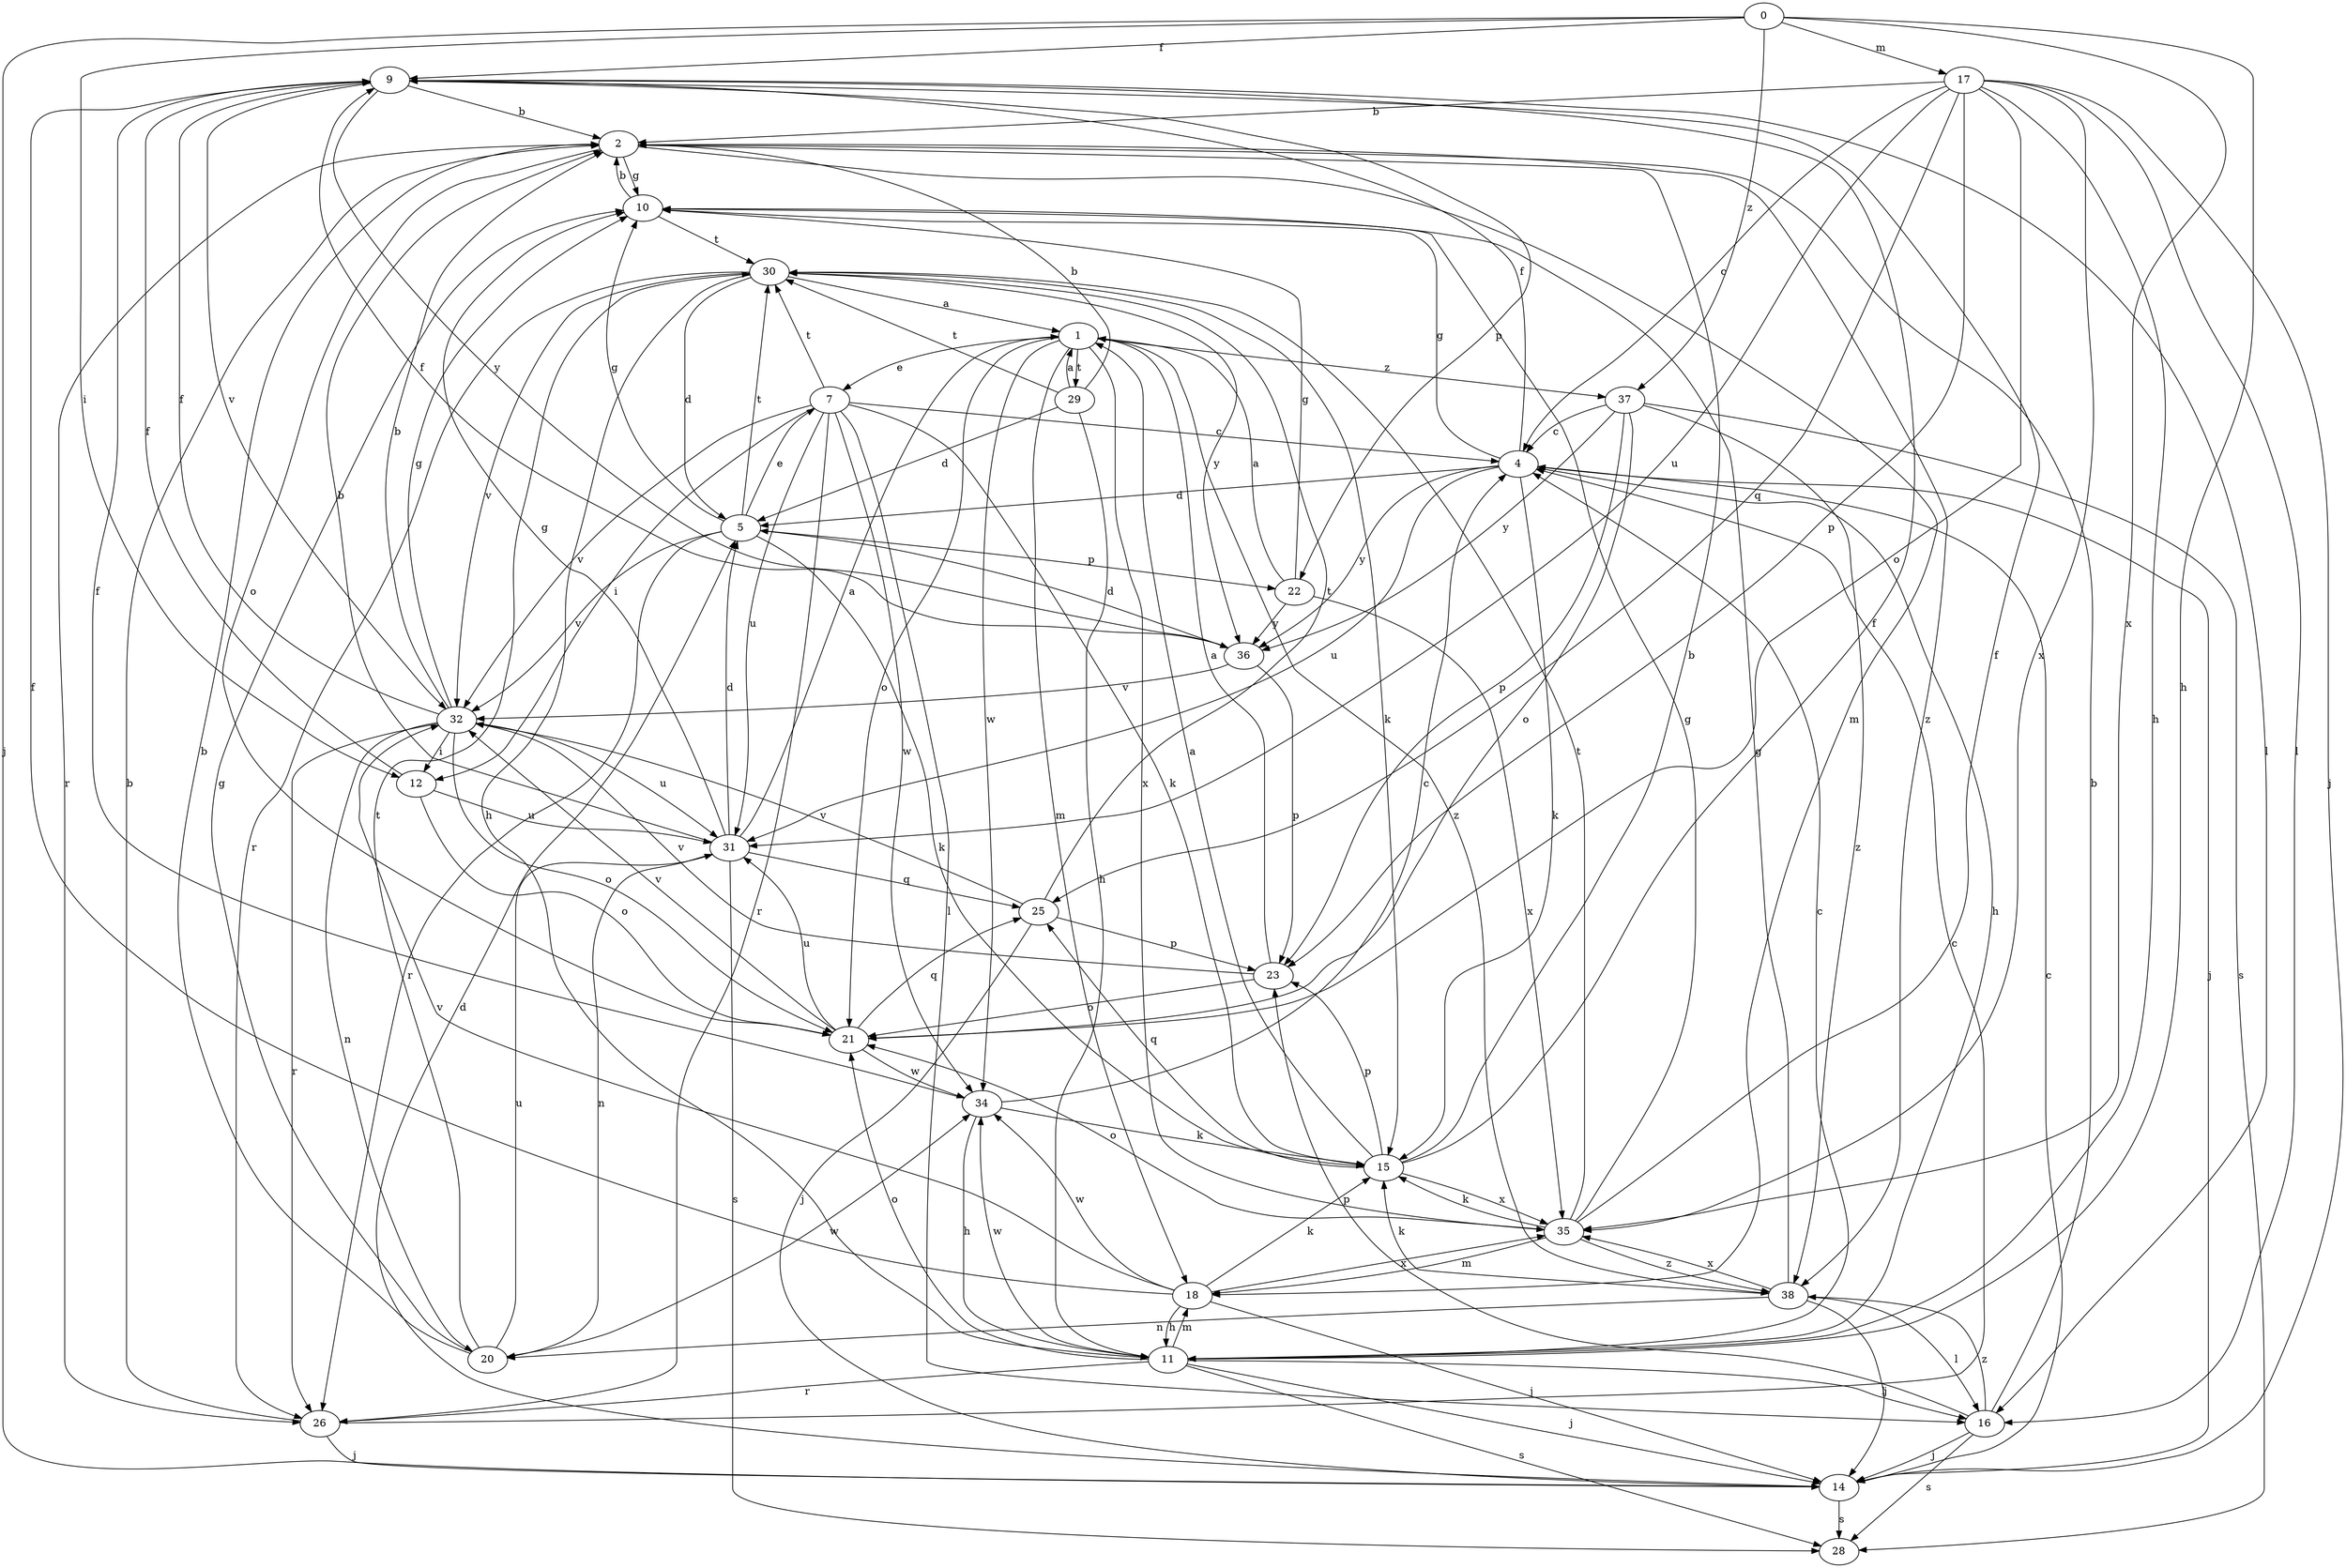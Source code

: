 strict digraph  {
0;
1;
2;
4;
5;
7;
9;
10;
11;
12;
14;
15;
16;
17;
18;
20;
21;
22;
23;
25;
26;
28;
29;
30;
31;
32;
34;
35;
36;
37;
38;
0 -> 9  [label=f];
0 -> 11  [label=h];
0 -> 12  [label=i];
0 -> 14  [label=j];
0 -> 17  [label=m];
0 -> 35  [label=x];
0 -> 37  [label=z];
1 -> 7  [label=e];
1 -> 18  [label=m];
1 -> 21  [label=o];
1 -> 29  [label=t];
1 -> 34  [label=w];
1 -> 35  [label=x];
1 -> 37  [label=z];
1 -> 38  [label=z];
2 -> 10  [label=g];
2 -> 18  [label=m];
2 -> 21  [label=o];
2 -> 26  [label=r];
2 -> 38  [label=z];
4 -> 5  [label=d];
4 -> 9  [label=f];
4 -> 10  [label=g];
4 -> 11  [label=h];
4 -> 14  [label=j];
4 -> 15  [label=k];
4 -> 31  [label=u];
4 -> 36  [label=y];
5 -> 7  [label=e];
5 -> 10  [label=g];
5 -> 15  [label=k];
5 -> 22  [label=p];
5 -> 26  [label=r];
5 -> 30  [label=t];
5 -> 32  [label=v];
7 -> 4  [label=c];
7 -> 12  [label=i];
7 -> 15  [label=k];
7 -> 16  [label=l];
7 -> 26  [label=r];
7 -> 30  [label=t];
7 -> 31  [label=u];
7 -> 32  [label=v];
7 -> 34  [label=w];
9 -> 2  [label=b];
9 -> 16  [label=l];
9 -> 22  [label=p];
9 -> 32  [label=v];
9 -> 36  [label=y];
10 -> 2  [label=b];
10 -> 30  [label=t];
11 -> 4  [label=c];
11 -> 14  [label=j];
11 -> 16  [label=l];
11 -> 18  [label=m];
11 -> 21  [label=o];
11 -> 26  [label=r];
11 -> 28  [label=s];
11 -> 34  [label=w];
12 -> 9  [label=f];
12 -> 21  [label=o];
12 -> 31  [label=u];
14 -> 4  [label=c];
14 -> 5  [label=d];
14 -> 28  [label=s];
15 -> 1  [label=a];
15 -> 2  [label=b];
15 -> 9  [label=f];
15 -> 23  [label=p];
15 -> 25  [label=q];
15 -> 35  [label=x];
16 -> 2  [label=b];
16 -> 14  [label=j];
16 -> 23  [label=p];
16 -> 28  [label=s];
16 -> 38  [label=z];
17 -> 2  [label=b];
17 -> 4  [label=c];
17 -> 11  [label=h];
17 -> 14  [label=j];
17 -> 16  [label=l];
17 -> 21  [label=o];
17 -> 23  [label=p];
17 -> 25  [label=q];
17 -> 31  [label=u];
17 -> 35  [label=x];
18 -> 9  [label=f];
18 -> 11  [label=h];
18 -> 14  [label=j];
18 -> 15  [label=k];
18 -> 32  [label=v];
18 -> 34  [label=w];
18 -> 35  [label=x];
20 -> 2  [label=b];
20 -> 10  [label=g];
20 -> 30  [label=t];
20 -> 31  [label=u];
20 -> 34  [label=w];
21 -> 25  [label=q];
21 -> 31  [label=u];
21 -> 32  [label=v];
21 -> 34  [label=w];
22 -> 1  [label=a];
22 -> 10  [label=g];
22 -> 35  [label=x];
22 -> 36  [label=y];
23 -> 1  [label=a];
23 -> 21  [label=o];
23 -> 32  [label=v];
25 -> 14  [label=j];
25 -> 23  [label=p];
25 -> 30  [label=t];
25 -> 32  [label=v];
26 -> 2  [label=b];
26 -> 4  [label=c];
26 -> 14  [label=j];
29 -> 1  [label=a];
29 -> 2  [label=b];
29 -> 5  [label=d];
29 -> 11  [label=h];
29 -> 30  [label=t];
30 -> 1  [label=a];
30 -> 5  [label=d];
30 -> 11  [label=h];
30 -> 15  [label=k];
30 -> 26  [label=r];
30 -> 32  [label=v];
30 -> 36  [label=y];
31 -> 1  [label=a];
31 -> 2  [label=b];
31 -> 5  [label=d];
31 -> 10  [label=g];
31 -> 20  [label=n];
31 -> 25  [label=q];
31 -> 28  [label=s];
32 -> 2  [label=b];
32 -> 9  [label=f];
32 -> 10  [label=g];
32 -> 12  [label=i];
32 -> 20  [label=n];
32 -> 21  [label=o];
32 -> 26  [label=r];
32 -> 31  [label=u];
34 -> 4  [label=c];
34 -> 9  [label=f];
34 -> 11  [label=h];
34 -> 15  [label=k];
35 -> 9  [label=f];
35 -> 10  [label=g];
35 -> 15  [label=k];
35 -> 18  [label=m];
35 -> 21  [label=o];
35 -> 30  [label=t];
35 -> 38  [label=z];
36 -> 5  [label=d];
36 -> 9  [label=f];
36 -> 23  [label=p];
36 -> 32  [label=v];
37 -> 4  [label=c];
37 -> 21  [label=o];
37 -> 23  [label=p];
37 -> 28  [label=s];
37 -> 36  [label=y];
37 -> 38  [label=z];
38 -> 10  [label=g];
38 -> 14  [label=j];
38 -> 15  [label=k];
38 -> 16  [label=l];
38 -> 20  [label=n];
38 -> 35  [label=x];
}
